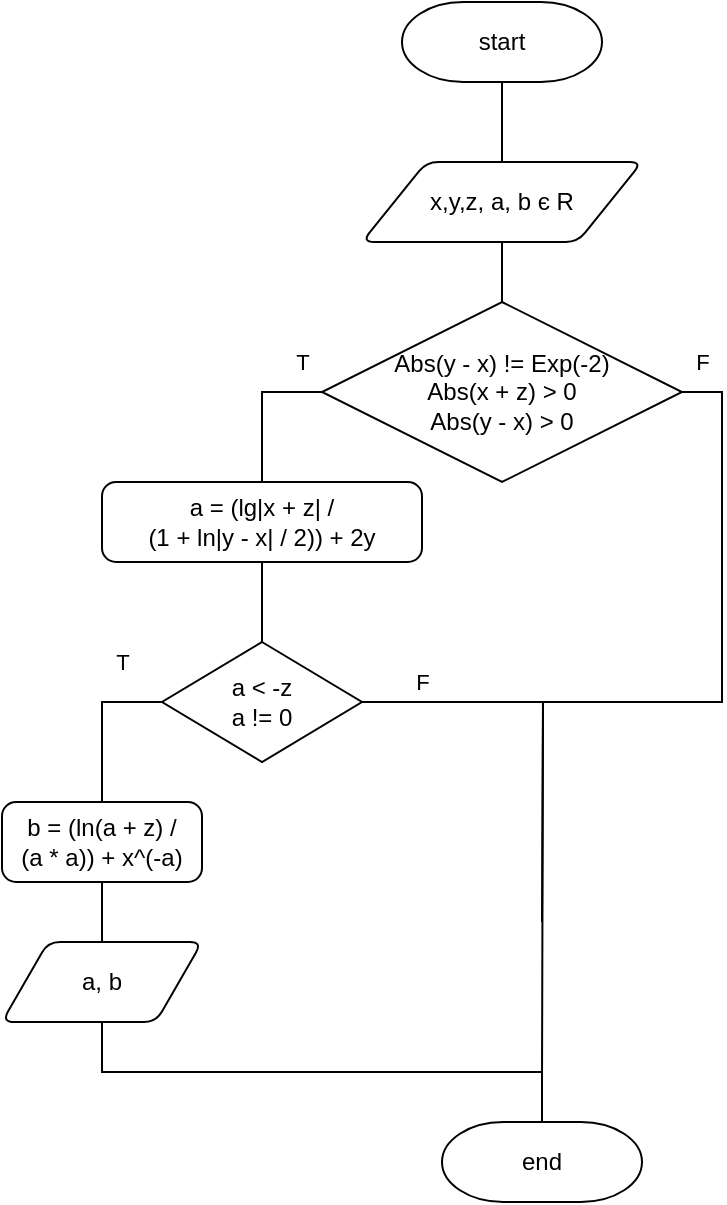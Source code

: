 <mxfile version="15.5.8" type="google" pages="2"><diagram id="DlotGhZ3uREAtRpXksj4" name="Ex 1"><mxGraphModel dx="1038" dy="547" grid="1" gridSize="10" guides="1" tooltips="1" connect="1" arrows="1" fold="1" page="1" pageScale="1" pageWidth="827" pageHeight="1169" math="0" shadow="0"><root><mxCell id="0"/><mxCell id="1" parent="0"/><mxCell id="YMG-qNIMFhv91KzTWfqq-3" style="edgeStyle=orthogonalEdgeStyle;rounded=0;orthogonalLoop=1;jettySize=auto;html=1;exitX=0.5;exitY=1;exitDx=0;exitDy=0;exitPerimeter=0;endArrow=none;endFill=0;" parent="1" source="YMG-qNIMFhv91KzTWfqq-1" target="YMG-qNIMFhv91KzTWfqq-2" edge="1"><mxGeometry relative="1" as="geometry"/></mxCell><mxCell id="YMG-qNIMFhv91KzTWfqq-1" value="start" style="strokeWidth=1;html=1;shape=mxgraph.flowchart.terminator;whiteSpace=wrap;" parent="1" vertex="1"><mxGeometry x="300" y="40" width="100" height="40" as="geometry"/></mxCell><mxCell id="YMG-qNIMFhv91KzTWfqq-12" style="edgeStyle=orthogonalEdgeStyle;rounded=0;orthogonalLoop=1;jettySize=auto;html=1;exitX=0.5;exitY=1;exitDx=0;exitDy=0;entryX=0.5;entryY=0;entryDx=0;entryDy=0;entryPerimeter=0;endArrow=none;endFill=0;" parent="1" source="YMG-qNIMFhv91KzTWfqq-2" target="YMG-qNIMFhv91KzTWfqq-11" edge="1"><mxGeometry relative="1" as="geometry"/></mxCell><mxCell id="YMG-qNIMFhv91KzTWfqq-2" value="x,y,z, a, b є R" style="shape=parallelogram;html=1;strokeWidth=1;perimeter=parallelogramPerimeter;whiteSpace=wrap;rounded=1;arcSize=12;size=0.23;" parent="1" vertex="1"><mxGeometry x="280" y="120" width="140" height="40" as="geometry"/></mxCell><mxCell id="HiP4wuygjtbE99ua9pMc-2" style="edgeStyle=orthogonalEdgeStyle;rounded=0;orthogonalLoop=1;jettySize=auto;html=1;exitX=0.5;exitY=1;exitDx=0;exitDy=0;entryX=0.5;entryY=0;entryDx=0;entryDy=0;entryPerimeter=0;endArrow=none;endFill=0;" edge="1" parent="1" source="YMG-qNIMFhv91KzTWfqq-4" target="YMG-qNIMFhv91KzTWfqq-6"><mxGeometry relative="1" as="geometry"/></mxCell><mxCell id="YMG-qNIMFhv91KzTWfqq-4" value="a = (lg|x + z| /&lt;br&gt;(1 + ln|y - x| / 2)) + 2y" style="rounded=1;whiteSpace=wrap;html=1;absoluteArcSize=1;arcSize=14;strokeWidth=1;" parent="1" vertex="1"><mxGeometry x="150" y="280" width="160" height="40" as="geometry"/></mxCell><mxCell id="HiP4wuygjtbE99ua9pMc-3" value="T" style="edgeStyle=orthogonalEdgeStyle;rounded=0;orthogonalLoop=1;jettySize=auto;html=1;exitX=0;exitY=0.5;exitDx=0;exitDy=0;exitPerimeter=0;entryX=0.5;entryY=0;entryDx=0;entryDy=0;endArrow=none;endFill=0;" edge="1" parent="1" source="YMG-qNIMFhv91KzTWfqq-6" target="YMG-qNIMFhv91KzTWfqq-10"><mxGeometry x="-0.5" y="-20" relative="1" as="geometry"><mxPoint as="offset"/></mxGeometry></mxCell><mxCell id="HiP4wuygjtbE99ua9pMc-6" value="F" style="edgeStyle=orthogonalEdgeStyle;rounded=0;orthogonalLoop=1;jettySize=auto;html=1;exitX=1;exitY=0.5;exitDx=0;exitDy=0;exitPerimeter=0;endArrow=none;endFill=0;" edge="1" parent="1" source="YMG-qNIMFhv91KzTWfqq-6"><mxGeometry x="-0.786" y="10" relative="1" as="geometry"><mxPoint x="370" y="580" as="targetPoint"/><mxPoint as="offset"/></mxGeometry></mxCell><mxCell id="YMG-qNIMFhv91KzTWfqq-6" value="a &amp;lt; -z&lt;br&gt;a != 0" style="strokeWidth=1;html=1;shape=mxgraph.flowchart.decision;whiteSpace=wrap;" parent="1" vertex="1"><mxGeometry x="180" y="360" width="100" height="60" as="geometry"/></mxCell><mxCell id="HiP4wuygjtbE99ua9pMc-1" value="T" style="edgeStyle=orthogonalEdgeStyle;rounded=0;orthogonalLoop=1;jettySize=auto;html=1;exitX=0;exitY=0.5;exitDx=0;exitDy=0;exitPerimeter=0;entryX=0.5;entryY=0;entryDx=0;entryDy=0;endArrow=none;endFill=0;" edge="1" parent="1" source="YMG-qNIMFhv91KzTWfqq-11" target="YMG-qNIMFhv91KzTWfqq-4"><mxGeometry x="-0.733" y="-15" relative="1" as="geometry"><mxPoint as="offset"/></mxGeometry></mxCell><mxCell id="HiP4wuygjtbE99ua9pMc-7" value="F" style="edgeStyle=orthogonalEdgeStyle;rounded=0;orthogonalLoop=1;jettySize=auto;html=1;exitX=1;exitY=0.5;exitDx=0;exitDy=0;exitPerimeter=0;endArrow=none;endFill=0;" edge="1" parent="1" source="YMG-qNIMFhv91KzTWfqq-11"><mxGeometry x="-0.947" y="15" relative="1" as="geometry"><mxPoint x="370" y="500" as="targetPoint"/><mxPoint as="offset"/></mxGeometry></mxCell><mxCell id="YMG-qNIMFhv91KzTWfqq-11" value="&lt;font face=&quot;helvetica&quot;&gt;Abs(y - x) != Exp(-2)&lt;br&gt;Abs(x + z) &amp;gt; 0&lt;br&gt;Abs(y - x) &amp;gt; 0&lt;/font&gt;" style="strokeWidth=1;html=1;shape=mxgraph.flowchart.decision;whiteSpace=wrap;" parent="1" vertex="1"><mxGeometry x="260" y="190" width="180" height="90" as="geometry"/></mxCell><mxCell id="YMG-qNIMFhv91KzTWfqq-20" style="edgeStyle=orthogonalEdgeStyle;rounded=0;orthogonalLoop=1;jettySize=auto;html=1;exitX=0.5;exitY=1;exitDx=0;exitDy=0;entryX=0.5;entryY=0;entryDx=0;entryDy=0;endArrow=none;endFill=0;" parent="1" source="YMG-qNIMFhv91KzTWfqq-10" target="YMG-qNIMFhv91KzTWfqq-19" edge="1"><mxGeometry relative="1" as="geometry"/></mxCell><mxCell id="YMG-qNIMFhv91KzTWfqq-10" value="b = (ln(a + z) / &lt;br&gt;(a * a)) + x^(-a)" style="rounded=1;whiteSpace=wrap;html=1;absoluteArcSize=1;arcSize=14;strokeWidth=1;" parent="1" vertex="1"><mxGeometry x="100" y="440" width="100" height="40" as="geometry"/></mxCell><mxCell id="HiP4wuygjtbE99ua9pMc-5" style="edgeStyle=orthogonalEdgeStyle;rounded=0;orthogonalLoop=1;jettySize=auto;html=1;exitX=0.5;exitY=1;exitDx=0;exitDy=0;endArrow=none;endFill=0;" edge="1" parent="1" source="YMG-qNIMFhv91KzTWfqq-19" target="HiP4wuygjtbE99ua9pMc-4"><mxGeometry relative="1" as="geometry"/></mxCell><mxCell id="YMG-qNIMFhv91KzTWfqq-19" value="a, b" style="shape=parallelogram;html=1;strokeWidth=1;perimeter=parallelogramPerimeter;whiteSpace=wrap;rounded=1;arcSize=12;size=0.23;" parent="1" vertex="1"><mxGeometry x="100" y="510" width="100" height="40" as="geometry"/></mxCell><mxCell id="HiP4wuygjtbE99ua9pMc-4" value="end" style="strokeWidth=1;html=1;shape=mxgraph.flowchart.terminator;whiteSpace=wrap;" vertex="1" parent="1"><mxGeometry x="320" y="600" width="100" height="40" as="geometry"/></mxCell></root></mxGraphModel></diagram><diagram id="awbuYoB2hGXOXYvT38jy" name="Ex 2"><mxGraphModel dx="1038" dy="547" grid="1" gridSize="10" guides="1" tooltips="1" connect="1" arrows="1" fold="1" page="1" pageScale="1" pageWidth="827" pageHeight="1169" math="0" shadow="0"><root><mxCell id="8GwnGxqReRFe5UXa0E30-0"/><mxCell id="8GwnGxqReRFe5UXa0E30-1" parent="8GwnGxqReRFe5UXa0E30-0"/></root></mxGraphModel></diagram></mxfile>